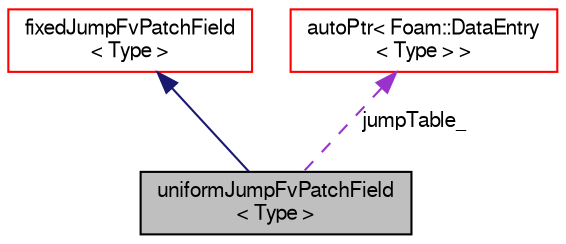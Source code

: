 digraph "uniformJumpFvPatchField&lt; Type &gt;"
{
  bgcolor="transparent";
  edge [fontname="FreeSans",fontsize="10",labelfontname="FreeSans",labelfontsize="10"];
  node [fontname="FreeSans",fontsize="10",shape=record];
  Node17 [label="uniformJumpFvPatchField\l\< Type \>",height=0.2,width=0.4,color="black", fillcolor="grey75", style="filled", fontcolor="black"];
  Node18 -> Node17 [dir="back",color="midnightblue",fontsize="10",style="solid",fontname="FreeSans"];
  Node18 [label="fixedJumpFvPatchField\l\< Type \>",height=0.2,width=0.4,color="red",URL="$a22102.html",tooltip="This boundary condition provides a jump condition, using the cyclic condition as a base..."];
  Node33 -> Node17 [dir="back",color="darkorchid3",fontsize="10",style="dashed",label=" jumpTable_" ,fontname="FreeSans"];
  Node33 [label="autoPtr\< Foam::DataEntry\l\< Type \> \>",height=0.2,width=0.4,color="red",URL="$a25958.html"];
}
